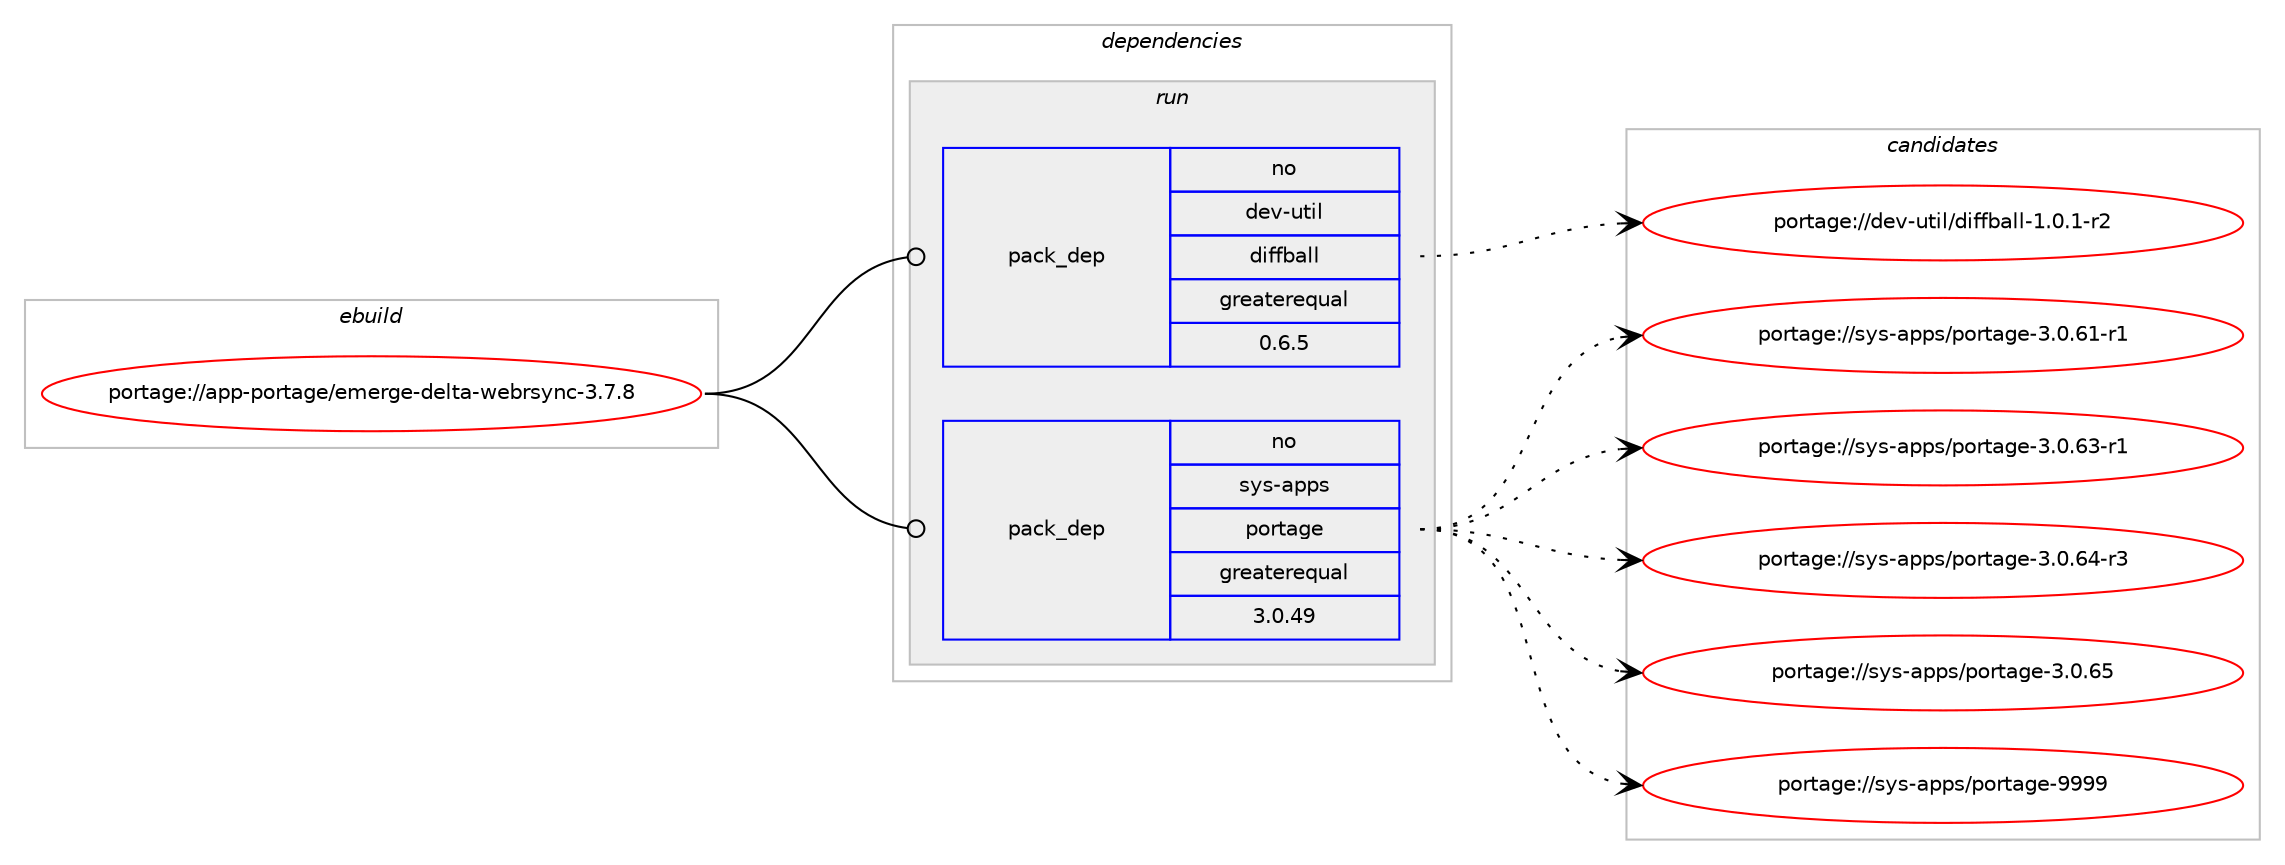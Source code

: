 digraph prolog {

# *************
# Graph options
# *************

newrank=true;
concentrate=true;
compound=true;
graph [rankdir=LR,fontname=Helvetica,fontsize=10,ranksep=1.5];#, ranksep=2.5, nodesep=0.2];
edge  [arrowhead=vee];
node  [fontname=Helvetica,fontsize=10];

# **********
# The ebuild
# **********

subgraph cluster_leftcol {
color=gray;
rank=same;
label=<<i>ebuild</i>>;
id [label="portage://app-portage/emerge-delta-webrsync-3.7.8", color=red, width=4, href="../app-portage/emerge-delta-webrsync-3.7.8.svg"];
}

# ****************
# The dependencies
# ****************

subgraph cluster_midcol {
color=gray;
label=<<i>dependencies</i>>;
subgraph cluster_compile {
fillcolor="#eeeeee";
style=filled;
label=<<i>compile</i>>;
}
subgraph cluster_compileandrun {
fillcolor="#eeeeee";
style=filled;
label=<<i>compile and run</i>>;
}
subgraph cluster_run {
fillcolor="#eeeeee";
style=filled;
label=<<i>run</i>>;
# *** BEGIN UNKNOWN DEPENDENCY TYPE (TODO) ***
# id -> package_dependency(portage://app-portage/emerge-delta-webrsync-3.7.8,run,no,app-shells,bash,none,[,,],[],[])
# *** END UNKNOWN DEPENDENCY TYPE (TODO) ***

subgraph pack7993 {
dependency22065 [label=<<TABLE BORDER="0" CELLBORDER="1" CELLSPACING="0" CELLPADDING="4" WIDTH="220"><TR><TD ROWSPAN="6" CELLPADDING="30">pack_dep</TD></TR><TR><TD WIDTH="110">no</TD></TR><TR><TD>dev-util</TD></TR><TR><TD>diffball</TD></TR><TR><TD>greaterequal</TD></TR><TR><TD>0.6.5</TD></TR></TABLE>>, shape=none, color=blue];
}
id:e -> dependency22065:w [weight=20,style="solid",arrowhead="odot"];
subgraph pack7994 {
dependency22066 [label=<<TABLE BORDER="0" CELLBORDER="1" CELLSPACING="0" CELLPADDING="4" WIDTH="220"><TR><TD ROWSPAN="6" CELLPADDING="30">pack_dep</TD></TR><TR><TD WIDTH="110">no</TD></TR><TR><TD>sys-apps</TD></TR><TR><TD>portage</TD></TR><TR><TD>greaterequal</TD></TR><TR><TD>3.0.49</TD></TR></TABLE>>, shape=none, color=blue];
}
id:e -> dependency22066:w [weight=20,style="solid",arrowhead="odot"];
}
}

# **************
# The candidates
# **************

subgraph cluster_choices {
rank=same;
color=gray;
label=<<i>candidates</i>>;

subgraph choice7993 {
color=black;
nodesep=1;
choice100101118451171161051084710010510210298971081084549464846494511450 [label="portage://dev-util/diffball-1.0.1-r2", color=red, width=4,href="../dev-util/diffball-1.0.1-r2.svg"];
dependency22065:e -> choice100101118451171161051084710010510210298971081084549464846494511450:w [style=dotted,weight="100"];
}
subgraph choice7994 {
color=black;
nodesep=1;
choice11512111545971121121154711211111411697103101455146484654494511449 [label="portage://sys-apps/portage-3.0.61-r1", color=red, width=4,href="../sys-apps/portage-3.0.61-r1.svg"];
choice11512111545971121121154711211111411697103101455146484654514511449 [label="portage://sys-apps/portage-3.0.63-r1", color=red, width=4,href="../sys-apps/portage-3.0.63-r1.svg"];
choice11512111545971121121154711211111411697103101455146484654524511451 [label="portage://sys-apps/portage-3.0.64-r3", color=red, width=4,href="../sys-apps/portage-3.0.64-r3.svg"];
choice1151211154597112112115471121111141169710310145514648465453 [label="portage://sys-apps/portage-3.0.65", color=red, width=4,href="../sys-apps/portage-3.0.65.svg"];
choice115121115459711211211547112111114116971031014557575757 [label="portage://sys-apps/portage-9999", color=red, width=4,href="../sys-apps/portage-9999.svg"];
dependency22066:e -> choice11512111545971121121154711211111411697103101455146484654494511449:w [style=dotted,weight="100"];
dependency22066:e -> choice11512111545971121121154711211111411697103101455146484654514511449:w [style=dotted,weight="100"];
dependency22066:e -> choice11512111545971121121154711211111411697103101455146484654524511451:w [style=dotted,weight="100"];
dependency22066:e -> choice1151211154597112112115471121111141169710310145514648465453:w [style=dotted,weight="100"];
dependency22066:e -> choice115121115459711211211547112111114116971031014557575757:w [style=dotted,weight="100"];
}
}

}
